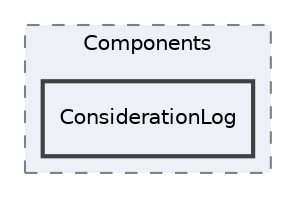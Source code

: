 digraph "Editor/UI/Components/Logger/Components/ConsiderationLog"
{
 // LATEX_PDF_SIZE
  edge [fontname="Helvetica",fontsize="10",labelfontname="Helvetica",labelfontsize="10"];
  node [fontname="Helvetica",fontsize="10",shape=record];
  compound=true
  subgraph clusterdir_d899b16968b82f1505455141eb0c65da {
    graph [ bgcolor="#edf0f7", pencolor="grey50", style="filled,dashed,", label="Components", fontname="Helvetica", fontsize="10", URL="dir_d899b16968b82f1505455141eb0c65da.html"]
  dir_161cd4d375eefbd287c6af7910d2f0bf [shape=box, label="ConsiderationLog", style="filled,bold,", fillcolor="#edf0f7", color="grey25", URL="dir_161cd4d375eefbd287c6af7910d2f0bf.html"];
  }
}
